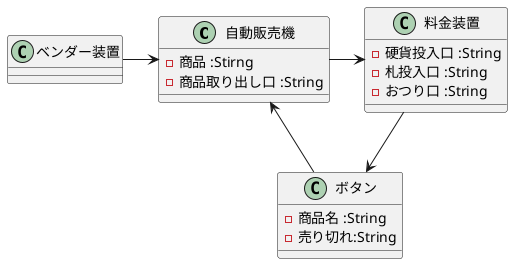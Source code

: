 @startuml
class 自動販売機{
- 商品 :Stirng
-商品取り出し口 :String
} 

class ボタン{
-商品名 :String
-売り切れ:String
} 
class 料金装置{
-硬貨投入口 :String
-札投入口 :String
-おつり口 :String
}
class ベンダー装置{

}
自動販売機 -> 料金装置
料金装置 --> ボタン
ボタン --> 自動販売機
ベンダー装置 -> 自動販売機
@enduml